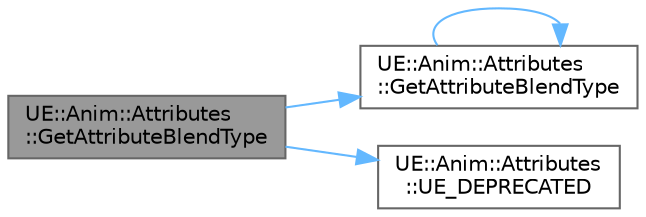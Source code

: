 digraph "UE::Anim::Attributes::GetAttributeBlendType"
{
 // INTERACTIVE_SVG=YES
 // LATEX_PDF_SIZE
  bgcolor="transparent";
  edge [fontname=Helvetica,fontsize=10,labelfontname=Helvetica,labelfontsize=10];
  node [fontname=Helvetica,fontsize=10,shape=box,height=0.2,width=0.4];
  rankdir="LR";
  Node1 [id="Node000001",label="UE::Anim::Attributes\l::GetAttributeBlendType",height=0.2,width=0.4,color="gray40", fillcolor="grey60", style="filled", fontcolor="black",tooltip="Helper functionality to retrieve the correct blend type (from UAnimationSettings) for the provided at..."];
  Node1 -> Node2 [id="edge1_Node000001_Node000002",color="steelblue1",style="solid",tooltip=" "];
  Node2 [id="Node000002",label="UE::Anim::Attributes\l::GetAttributeBlendType",height=0.2,width=0.4,color="grey40", fillcolor="white", style="filled",URL="$d9/dc3/structUE_1_1Anim_1_1Attributes.html#adc60f7307638c24f139018c6e5c08e62",tooltip="Helper functionality to retrieve the correct blend type (from UAnimationSettings) for the provided at..."];
  Node2 -> Node2 [id="edge2_Node000002_Node000002",color="steelblue1",style="solid",tooltip=" "];
  Node1 -> Node3 [id="edge3_Node000001_Node000003",color="steelblue1",style="solid",tooltip=" "];
  Node3 [id="Node000003",label="UE::Anim::Attributes\l::UE_DEPRECATED",height=0.2,width=0.4,color="grey40", fillcolor="white", style="filled",URL="$d9/dc3/structUE_1_1Anim_1_1Attributes.html#ae318f9f9ba66059410f2b4f0178e119e",tooltip=" "];
}
